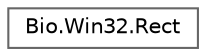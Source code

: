digraph "Graphical Class Hierarchy"
{
 // LATEX_PDF_SIZE
  bgcolor="transparent";
  edge [fontname=Helvetica,fontsize=10,labelfontname=Helvetica,labelfontsize=10];
  node [fontname=Helvetica,fontsize=10,shape=box,height=0.2,width=0.4];
  rankdir="LR";
  Node0 [label="Bio.Win32.Rect",height=0.2,width=0.4,color="grey40", fillcolor="white", style="filled",URL="$struct_bio_1_1_win32_1_1_rect.html",tooltip=" "];
}

